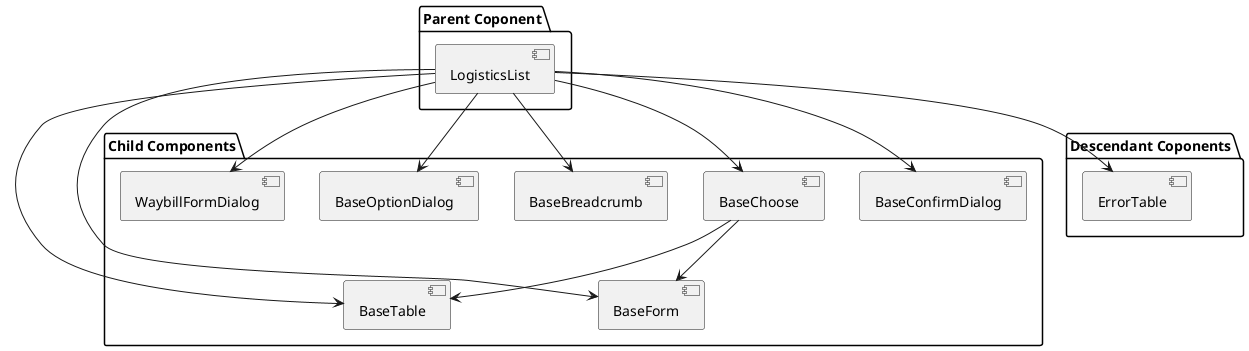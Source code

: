 @startuml

package "Parent Coponent" {
  [LogisticsList]
}

package "Child Components" {
  [BaseTable]
  [BaseForm]
  [BaseChoose]
  [BaseBreadcrumb]
  [BaseOptionDialog]
  [WaybillFormDialog]
  [BaseConfirmDialog]
}

package "Descendant Coponents" {
  [BaseForm]
  [BaseTable]
  [ErrorTable]
}

[LogisticsList]             -->       [BaseForm]
[LogisticsList]             -->       [BaseTable]
[LogisticsList]             -->       [ErrorTable]
[LogisticsList]             -->       [BaseChoose]
[LogisticsList]             -->       [BaseBreadcrumb]
[LogisticsList]             -->       [BaseOptionDialog]
[LogisticsList]             -->       [WaybillFormDialog]
[LogisticsList]             -->       [BaseConfirmDialog]
[BaseChoose]            -->       [BaseForm]
[BaseChoose]            -->       [BaseTable]

@enduml